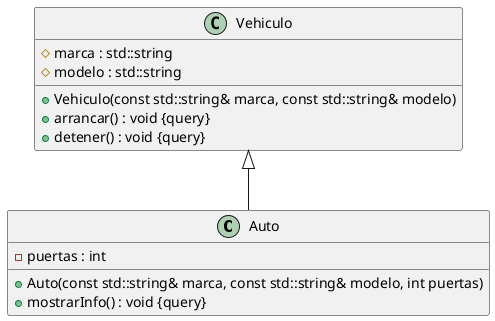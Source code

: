 @startuml





/' Objects '/

class Auto {
	+Auto(const std::string& marca, const std::string& modelo, int puertas)
	-puertas : int
	+mostrarInfo() : void {query}
}


class Vehiculo {
	+Vehiculo(const std::string& marca, const std::string& modelo)
	#marca : std::string
	#modelo : std::string
	+arrancar() : void {query}
	+detener() : void {query}
}





/' Inheritance relationships '/

Vehiculo <|-- Auto





/' Aggregation relationships '/





/' Nested objects '/



@enduml
